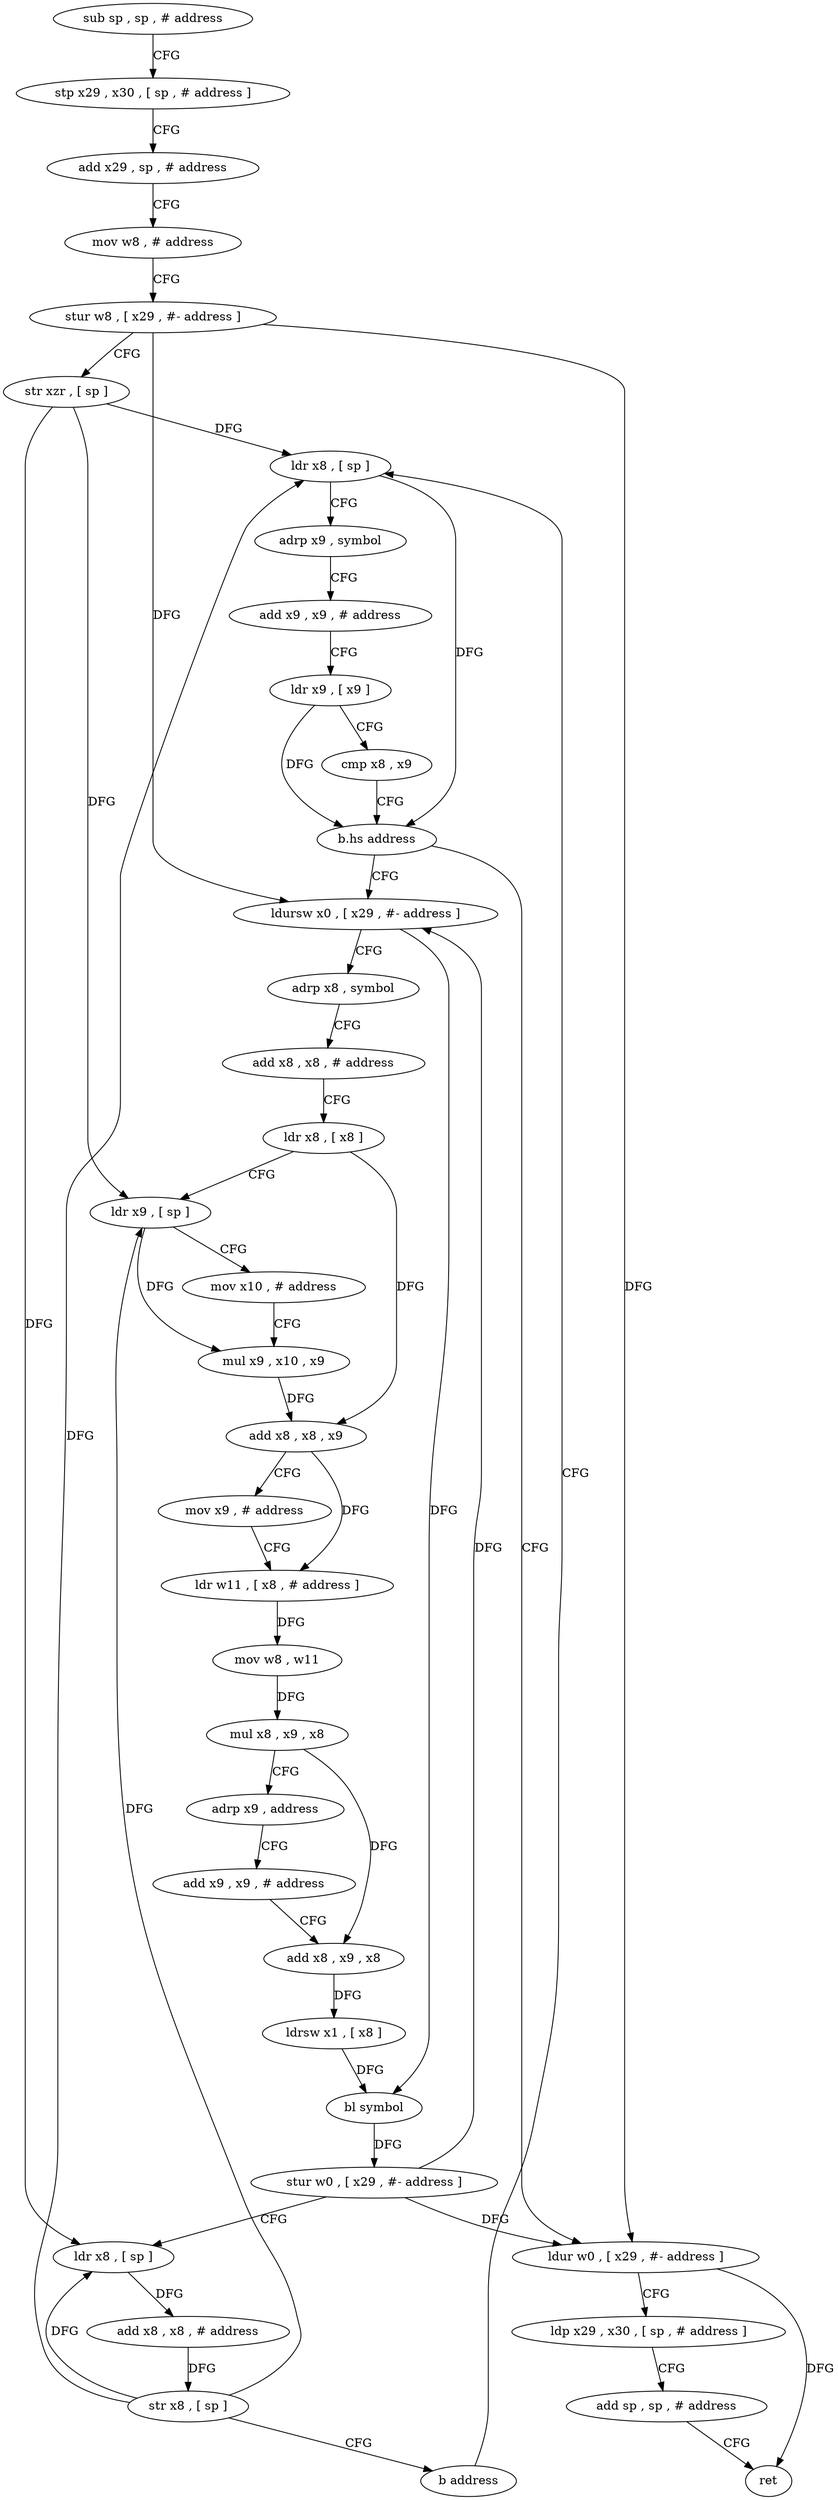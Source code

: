 digraph "func" {
"4209600" [label = "sub sp , sp , # address" ]
"4209604" [label = "stp x29 , x30 , [ sp , # address ]" ]
"4209608" [label = "add x29 , sp , # address" ]
"4209612" [label = "mov w8 , # address" ]
"4209616" [label = "stur w8 , [ x29 , #- address ]" ]
"4209620" [label = "str xzr , [ sp ]" ]
"4209624" [label = "ldr x8 , [ sp ]" ]
"4209736" [label = "ldur w0 , [ x29 , #- address ]" ]
"4209740" [label = "ldp x29 , x30 , [ sp , # address ]" ]
"4209744" [label = "add sp , sp , # address" ]
"4209748" [label = "ret" ]
"4209648" [label = "ldursw x0 , [ x29 , #- address ]" ]
"4209652" [label = "adrp x8 , symbol" ]
"4209656" [label = "add x8 , x8 , # address" ]
"4209660" [label = "ldr x8 , [ x8 ]" ]
"4209664" [label = "ldr x9 , [ sp ]" ]
"4209668" [label = "mov x10 , # address" ]
"4209672" [label = "mul x9 , x10 , x9" ]
"4209676" [label = "add x8 , x8 , x9" ]
"4209680" [label = "mov x9 , # address" ]
"4209684" [label = "ldr w11 , [ x8 , # address ]" ]
"4209688" [label = "mov w8 , w11" ]
"4209692" [label = "mul x8 , x9 , x8" ]
"4209696" [label = "adrp x9 , address" ]
"4209700" [label = "add x9 , x9 , # address" ]
"4209704" [label = "add x8 , x9 , x8" ]
"4209708" [label = "ldrsw x1 , [ x8 ]" ]
"4209712" [label = "bl symbol" ]
"4209716" [label = "stur w0 , [ x29 , #- address ]" ]
"4209720" [label = "ldr x8 , [ sp ]" ]
"4209724" [label = "add x8 , x8 , # address" ]
"4209728" [label = "str x8 , [ sp ]" ]
"4209732" [label = "b address" ]
"4209628" [label = "adrp x9 , symbol" ]
"4209632" [label = "add x9 , x9 , # address" ]
"4209636" [label = "ldr x9 , [ x9 ]" ]
"4209640" [label = "cmp x8 , x9" ]
"4209644" [label = "b.hs address" ]
"4209600" -> "4209604" [ label = "CFG" ]
"4209604" -> "4209608" [ label = "CFG" ]
"4209608" -> "4209612" [ label = "CFG" ]
"4209612" -> "4209616" [ label = "CFG" ]
"4209616" -> "4209620" [ label = "CFG" ]
"4209616" -> "4209736" [ label = "DFG" ]
"4209616" -> "4209648" [ label = "DFG" ]
"4209620" -> "4209624" [ label = "DFG" ]
"4209620" -> "4209664" [ label = "DFG" ]
"4209620" -> "4209720" [ label = "DFG" ]
"4209624" -> "4209628" [ label = "CFG" ]
"4209624" -> "4209644" [ label = "DFG" ]
"4209736" -> "4209740" [ label = "CFG" ]
"4209736" -> "4209748" [ label = "DFG" ]
"4209740" -> "4209744" [ label = "CFG" ]
"4209744" -> "4209748" [ label = "CFG" ]
"4209648" -> "4209652" [ label = "CFG" ]
"4209648" -> "4209712" [ label = "DFG" ]
"4209652" -> "4209656" [ label = "CFG" ]
"4209656" -> "4209660" [ label = "CFG" ]
"4209660" -> "4209664" [ label = "CFG" ]
"4209660" -> "4209676" [ label = "DFG" ]
"4209664" -> "4209668" [ label = "CFG" ]
"4209664" -> "4209672" [ label = "DFG" ]
"4209668" -> "4209672" [ label = "CFG" ]
"4209672" -> "4209676" [ label = "DFG" ]
"4209676" -> "4209680" [ label = "CFG" ]
"4209676" -> "4209684" [ label = "DFG" ]
"4209680" -> "4209684" [ label = "CFG" ]
"4209684" -> "4209688" [ label = "DFG" ]
"4209688" -> "4209692" [ label = "DFG" ]
"4209692" -> "4209696" [ label = "CFG" ]
"4209692" -> "4209704" [ label = "DFG" ]
"4209696" -> "4209700" [ label = "CFG" ]
"4209700" -> "4209704" [ label = "CFG" ]
"4209704" -> "4209708" [ label = "DFG" ]
"4209708" -> "4209712" [ label = "DFG" ]
"4209712" -> "4209716" [ label = "DFG" ]
"4209716" -> "4209720" [ label = "CFG" ]
"4209716" -> "4209736" [ label = "DFG" ]
"4209716" -> "4209648" [ label = "DFG" ]
"4209720" -> "4209724" [ label = "DFG" ]
"4209724" -> "4209728" [ label = "DFG" ]
"4209728" -> "4209732" [ label = "CFG" ]
"4209728" -> "4209624" [ label = "DFG" ]
"4209728" -> "4209664" [ label = "DFG" ]
"4209728" -> "4209720" [ label = "DFG" ]
"4209732" -> "4209624" [ label = "CFG" ]
"4209628" -> "4209632" [ label = "CFG" ]
"4209632" -> "4209636" [ label = "CFG" ]
"4209636" -> "4209640" [ label = "CFG" ]
"4209636" -> "4209644" [ label = "DFG" ]
"4209640" -> "4209644" [ label = "CFG" ]
"4209644" -> "4209736" [ label = "CFG" ]
"4209644" -> "4209648" [ label = "CFG" ]
}
